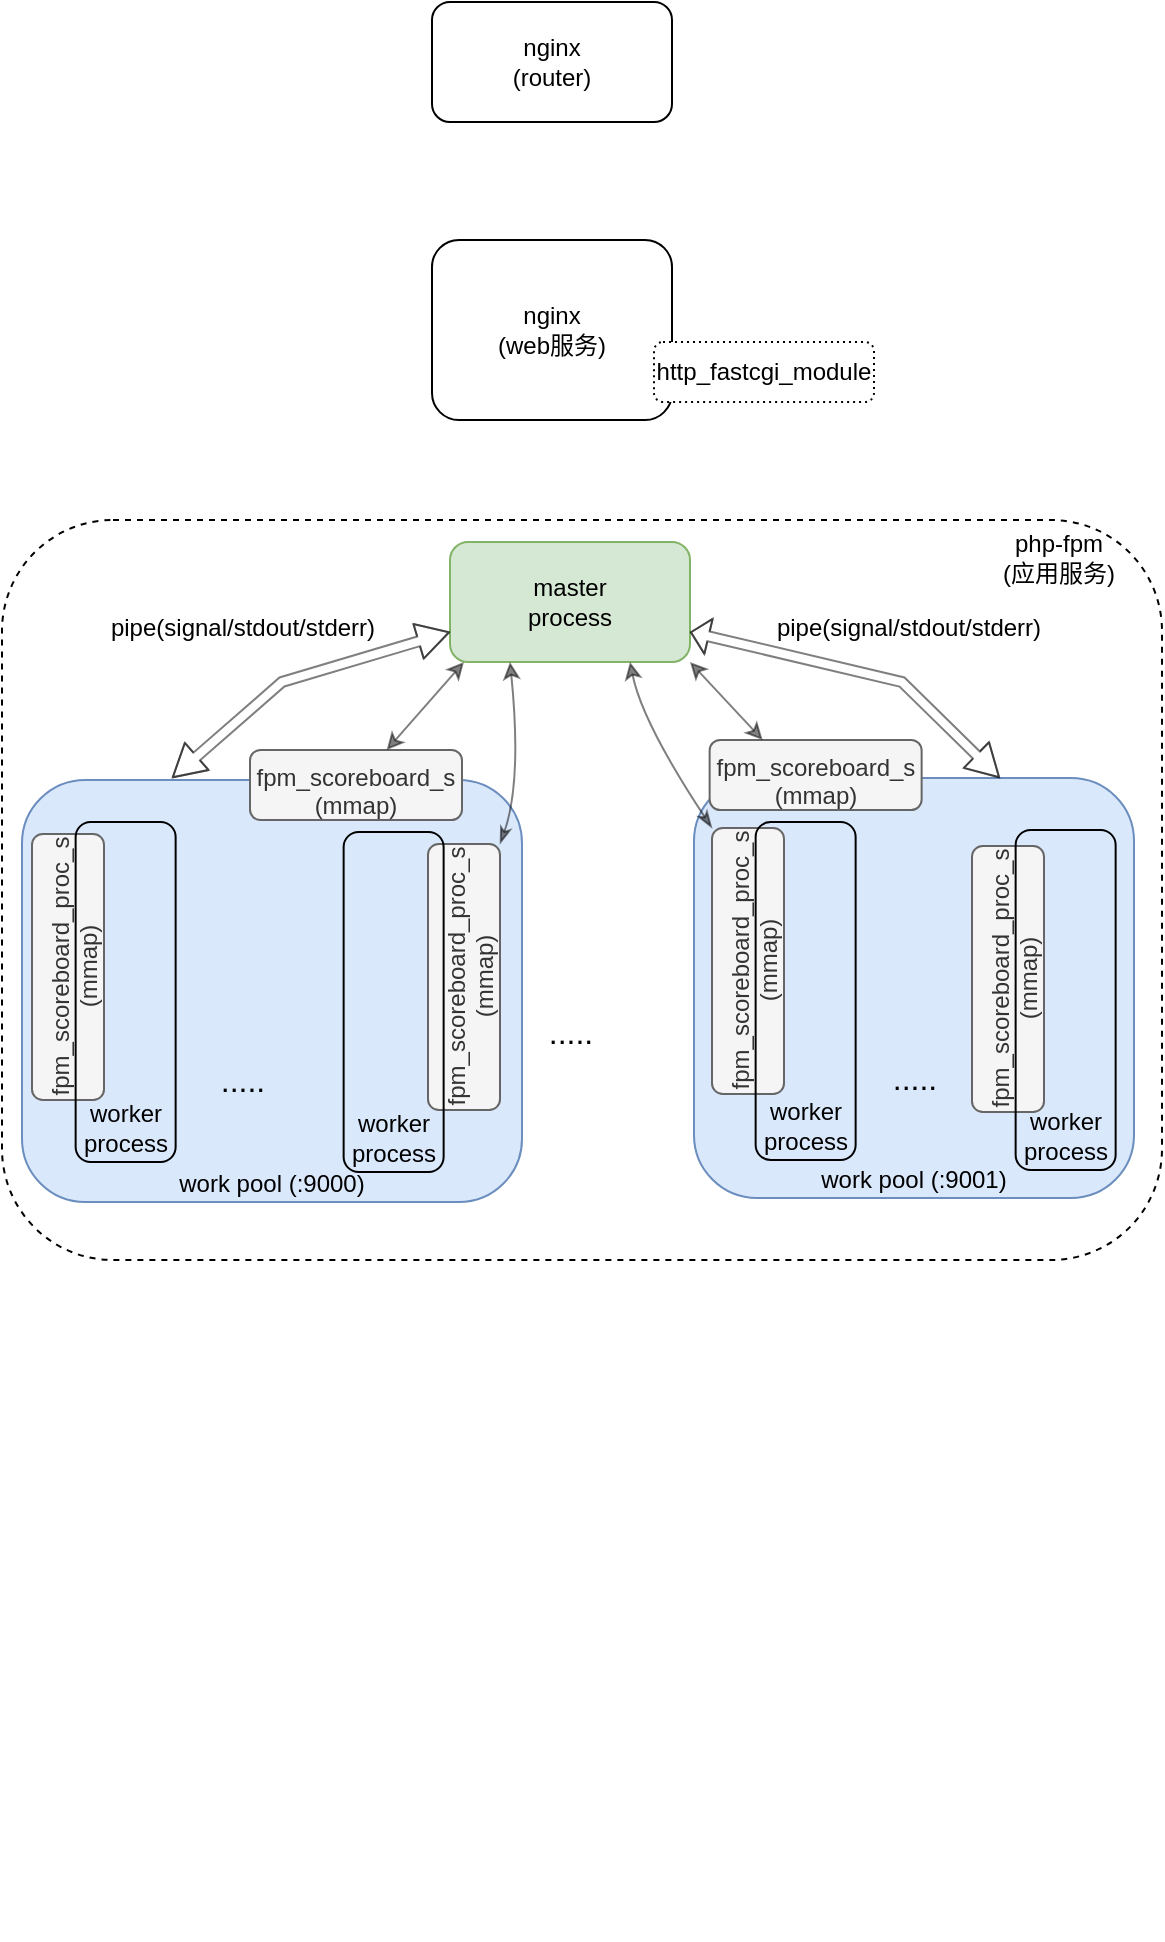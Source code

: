 <mxfile version="15.8.6" type="github"><diagram id="zYkpqrjhrI2a45teZ2bl" name="Page-1"><mxGraphModel dx="946" dy="603" grid="1" gridSize="10" guides="1" tooltips="1" connect="1" arrows="1" fold="1" page="1" pageScale="1" pageWidth="827" pageHeight="1169" math="0" shadow="0"><root><mxCell id="0"/><mxCell id="1" parent="0"/><mxCell id="3jl18JNsWPMRGAtueJ_B-4" value="" style="rounded=1;whiteSpace=wrap;html=1;fillColor=none;dashed=1;" vertex="1" parent="1"><mxGeometry x="130" y="339" width="580" height="370" as="geometry"/></mxCell><mxCell id="3jl18JNsWPMRGAtueJ_B-7" value="work pool (:9000)" style="rounded=1;whiteSpace=wrap;html=1;verticalAlign=bottom;fillColor=#dae8fc;strokeColor=#6c8ebf;" vertex="1" parent="1"><mxGeometry x="140" y="469" width="250" height="211" as="geometry"/></mxCell><mxCell id="3jl18JNsWPMRGAtueJ_B-1" value="nginx&lt;br&gt;(web服务)" style="rounded=1;whiteSpace=wrap;html=1;" vertex="1" parent="1"><mxGeometry x="345" y="199" width="120" height="90" as="geometry"/></mxCell><mxCell id="3jl18JNsWPMRGAtueJ_B-2" value="nginx&lt;br&gt;(router)" style="rounded=1;whiteSpace=wrap;html=1;" vertex="1" parent="1"><mxGeometry x="345" y="80" width="120" height="60" as="geometry"/></mxCell><mxCell id="3jl18JNsWPMRGAtueJ_B-3" value="http_fastcgi_module" style="rounded=1;whiteSpace=wrap;html=1;dashed=1;dashPattern=1 2;" vertex="1" parent="1"><mxGeometry x="456" y="250" width="110" height="30" as="geometry"/></mxCell><mxCell id="3jl18JNsWPMRGAtueJ_B-5" value="php-fpm&lt;br&gt;(应用服务)" style="text;html=1;align=center;verticalAlign=middle;resizable=0;points=[];autosize=1;strokeColor=none;fillColor=none;" vertex="1" parent="1"><mxGeometry x="622.82" y="343" width="70" height="30" as="geometry"/></mxCell><mxCell id="3jl18JNsWPMRGAtueJ_B-6" value="master&lt;br&gt;process" style="rounded=1;whiteSpace=wrap;html=1;fillColor=#d5e8d4;strokeColor=#82b366;" vertex="1" parent="1"><mxGeometry x="354" y="350" width="120" height="60" as="geometry"/></mxCell><mxCell id="3jl18JNsWPMRGAtueJ_B-8" value="" style="shape=image;verticalLabelPosition=bottom;labelBackgroundColor=#ffffff;verticalAlign=top;aspect=fixed;imageAspect=0;image=https://img5.fanhaobai.com/2017/10/internal-php-fpm/9d9d0bb5-d970-4536-aa55-0f885648e551.png;imageBackground=none;" vertex="1" parent="1"><mxGeometry x="219" y="729" width="349.58" height="320" as="geometry"/></mxCell><mxCell id="3jl18JNsWPMRGAtueJ_B-10" value="fpm_scoreboard_proc_s&lt;br&gt;(mmap)" style="rounded=1;whiteSpace=wrap;html=1;verticalAlign=top;fillColor=#f5f5f5;fontColor=#333333;strokeColor=#666666;rotation=0;direction=south;horizontal=0;" vertex="1" parent="1"><mxGeometry x="145" y="496" width="36" height="133" as="geometry"/></mxCell><mxCell id="3jl18JNsWPMRGAtueJ_B-12" value="worker process" style="rounded=1;whiteSpace=wrap;html=1;fillColor=none;verticalAlign=bottom;" vertex="1" parent="1"><mxGeometry x="166.82" y="490" width="50" height="170" as="geometry"/></mxCell><mxCell id="3jl18JNsWPMRGAtueJ_B-13" value="fpm_scoreboard_s&lt;br style=&quot;font-size: 12px;&quot;&gt;(mmap)" style="rounded=1;whiteSpace=wrap;html=1;fillColor=#f5f5f5;verticalAlign=top;align=center;horizontal=1;fontSize=12;strokeColor=#666666;fontColor=#333333;" vertex="1" parent="1"><mxGeometry x="254" y="454" width="106" height="35" as="geometry"/></mxCell><mxCell id="3jl18JNsWPMRGAtueJ_B-16" value="fpm_scoreboard_proc_s&lt;br&gt;(mmap)" style="rounded=1;whiteSpace=wrap;html=1;verticalAlign=top;fillColor=#f5f5f5;fontColor=#333333;strokeColor=#666666;rotation=0;direction=south;horizontal=0;" vertex="1" parent="1"><mxGeometry x="343" y="501" width="36" height="133" as="geometry"/></mxCell><mxCell id="3jl18JNsWPMRGAtueJ_B-17" value="worker process" style="rounded=1;whiteSpace=wrap;html=1;fillColor=none;verticalAlign=bottom;" vertex="1" parent="1"><mxGeometry x="300.82" y="495" width="50" height="170" as="geometry"/></mxCell><mxCell id="3jl18JNsWPMRGAtueJ_B-20" value="....." style="text;html=1;align=center;verticalAlign=middle;resizable=0;points=[];autosize=1;strokeColor=none;fillColor=none;fontSize=16;" vertex="1" parent="1"><mxGeometry x="230" y="609" width="40" height="20" as="geometry"/></mxCell><mxCell id="3jl18JNsWPMRGAtueJ_B-21" value="work pool (:9001)" style="rounded=1;whiteSpace=wrap;html=1;verticalAlign=bottom;fillColor=#dae8fc;strokeColor=#6c8ebf;" vertex="1" parent="1"><mxGeometry x="476" y="468" width="220" height="210" as="geometry"/></mxCell><mxCell id="3jl18JNsWPMRGAtueJ_B-22" value="fpm_scoreboard_proc_s&lt;br&gt;(mmap)" style="rounded=1;whiteSpace=wrap;html=1;verticalAlign=top;fillColor=#f5f5f5;fontColor=#333333;strokeColor=#666666;rotation=0;direction=south;horizontal=0;" vertex="1" parent="1"><mxGeometry x="485" y="493" width="36" height="133" as="geometry"/></mxCell><mxCell id="3jl18JNsWPMRGAtueJ_B-23" value="worker process" style="rounded=1;whiteSpace=wrap;html=1;fillColor=none;verticalAlign=bottom;" vertex="1" parent="1"><mxGeometry x="506.82" y="490" width="50" height="169" as="geometry"/></mxCell><mxCell id="3jl18JNsWPMRGAtueJ_B-24" value="fpm_scoreboard_s&lt;br style=&quot;font-size: 12px;&quot;&gt;(mmap)" style="rounded=1;whiteSpace=wrap;html=1;fillColor=#f5f5f5;verticalAlign=top;align=center;horizontal=1;fontSize=12;strokeColor=#666666;fontColor=#333333;" vertex="1" parent="1"><mxGeometry x="483.82" y="449" width="106" height="35" as="geometry"/></mxCell><mxCell id="3jl18JNsWPMRGAtueJ_B-25" value="fpm_scoreboard_proc_s&lt;br&gt;(mmap)" style="rounded=1;whiteSpace=wrap;html=1;verticalAlign=top;fillColor=#f5f5f5;fontColor=#333333;strokeColor=#666666;rotation=0;direction=south;horizontal=0;" vertex="1" parent="1"><mxGeometry x="615" y="502" width="36" height="133" as="geometry"/></mxCell><mxCell id="3jl18JNsWPMRGAtueJ_B-26" value="worker process" style="rounded=1;whiteSpace=wrap;html=1;fillColor=none;verticalAlign=bottom;" vertex="1" parent="1"><mxGeometry x="636.82" y="494" width="50" height="170" as="geometry"/></mxCell><mxCell id="3jl18JNsWPMRGAtueJ_B-27" value="....." style="text;html=1;align=center;verticalAlign=middle;resizable=0;points=[];autosize=1;strokeColor=none;fillColor=none;fontSize=16;" vertex="1" parent="1"><mxGeometry x="566" y="608" width="40" height="20" as="geometry"/></mxCell><mxCell id="3jl18JNsWPMRGAtueJ_B-28" value="....." style="text;html=1;align=center;verticalAlign=middle;resizable=0;points=[];autosize=1;strokeColor=none;fillColor=none;fontSize=16;" vertex="1" parent="1"><mxGeometry x="393.5" y="585" width="40" height="20" as="geometry"/></mxCell><mxCell id="3jl18JNsWPMRGAtueJ_B-29" value="" style="shape=flexArrow;endArrow=classic;startArrow=classic;html=1;rounded=0;fontSize=16;entryX=0;entryY=0.75;entryDx=0;entryDy=0;startWidth=12;startSize=4.96;strokeWidth=1;opacity=50;width=5;endWidth=12;endSize=4.96;" edge="1" parent="1" target="3jl18JNsWPMRGAtueJ_B-6"><mxGeometry width="100" height="100" relative="1" as="geometry"><mxPoint x="215" y="468" as="sourcePoint"/><mxPoint x="315" y="368" as="targetPoint"/><Array as="points"><mxPoint x="270" y="420"/></Array></mxGeometry></mxCell><mxCell id="3jl18JNsWPMRGAtueJ_B-31" value="" style="shape=flexArrow;endArrow=classic;startArrow=classic;html=1;rounded=0;fontSize=16;entryX=1;entryY=0.75;entryDx=0;entryDy=0;startWidth=12;startSize=4.96;exitX=0.695;exitY=0;exitDx=0;exitDy=0;exitPerimeter=0;width=5;endSize=2.67;endWidth=12;textOpacity=90;opacity=50;" edge="1" parent="1" source="3jl18JNsWPMRGAtueJ_B-21" target="3jl18JNsWPMRGAtueJ_B-6"><mxGeometry width="100" height="100" relative="1" as="geometry"><mxPoint x="630" y="463" as="sourcePoint"/><mxPoint x="769" y="390" as="targetPoint"/><Array as="points"><mxPoint x="580" y="420"/></Array></mxGeometry></mxCell><mxCell id="3jl18JNsWPMRGAtueJ_B-32" value="pipe(signal/stdout/stderr)" style="edgeLabel;html=1;align=center;verticalAlign=middle;resizable=0;points=[];fontSize=12;" vertex="1" connectable="0" parent="3jl18JNsWPMRGAtueJ_B-31"><mxGeometry x="0.211" y="-7" relative="1" as="geometry"><mxPoint x="39" y="-11" as="offset"/></mxGeometry></mxCell><mxCell id="3jl18JNsWPMRGAtueJ_B-33" value="pipe(signal/stdout/stderr)" style="edgeLabel;html=1;align=center;verticalAlign=middle;resizable=0;points=[];fontSize=12;" vertex="1" connectable="0" parent="1"><mxGeometry x="249.998" y="392.997" as="geometry"/></mxCell><mxCell id="3jl18JNsWPMRGAtueJ_B-35" value="" style="curved=1;endArrow=classic;html=1;rounded=0;fontSize=12;strokeWidth=1;opacity=50;entryX=0.25;entryY=1;entryDx=0;entryDy=0;exitX=0;exitY=0;exitDx=0;exitDy=0;startArrow=classicThin;startFill=1;" edge="1" parent="1" source="3jl18JNsWPMRGAtueJ_B-16" target="3jl18JNsWPMRGAtueJ_B-6"><mxGeometry width="50" height="50" relative="1" as="geometry"><mxPoint x="390" y="660" as="sourcePoint"/><mxPoint x="440" y="610" as="targetPoint"/><Array as="points"><mxPoint x="390" y="470"/></Array></mxGeometry></mxCell><mxCell id="3jl18JNsWPMRGAtueJ_B-36" value="" style="curved=1;endArrow=classic;html=1;rounded=0;fontSize=12;strokeWidth=1;opacity=50;entryX=0.75;entryY=1;entryDx=0;entryDy=0;startArrow=classicThin;startFill=1;exitX=0;exitY=1;exitDx=0;exitDy=0;" edge="1" parent="1" source="3jl18JNsWPMRGAtueJ_B-22" target="3jl18JNsWPMRGAtueJ_B-6"><mxGeometry width="50" height="50" relative="1" as="geometry"><mxPoint x="480" y="490" as="sourcePoint"/><mxPoint x="372.04" y="421.02" as="targetPoint"/><Array as="points"><mxPoint x="450" y="440"/></Array></mxGeometry></mxCell><mxCell id="3jl18JNsWPMRGAtueJ_B-38" value="" style="endArrow=classic;startArrow=classic;html=1;rounded=0;fontSize=12;strokeWidth=1;opacity=50;exitX=0.25;exitY=0;exitDx=0;exitDy=0;entryX=1;entryY=1;entryDx=0;entryDy=0;" edge="1" parent="1" source="3jl18JNsWPMRGAtueJ_B-24" target="3jl18JNsWPMRGAtueJ_B-6"><mxGeometry width="50" height="50" relative="1" as="geometry"><mxPoint x="390" y="390" as="sourcePoint"/><mxPoint x="440" y="340" as="targetPoint"/></mxGeometry></mxCell><mxCell id="3jl18JNsWPMRGAtueJ_B-39" value="" style="endArrow=classic;startArrow=classic;html=1;rounded=0;fontSize=12;strokeWidth=1;opacity=50;entryX=0.058;entryY=1;entryDx=0;entryDy=0;entryPerimeter=0;" edge="1" parent="1" source="3jl18JNsWPMRGAtueJ_B-13" target="3jl18JNsWPMRGAtueJ_B-6"><mxGeometry width="50" height="50" relative="1" as="geometry"><mxPoint x="520.32" y="459" as="sourcePoint"/><mxPoint x="484" y="420" as="targetPoint"/></mxGeometry></mxCell></root></mxGraphModel></diagram></mxfile>